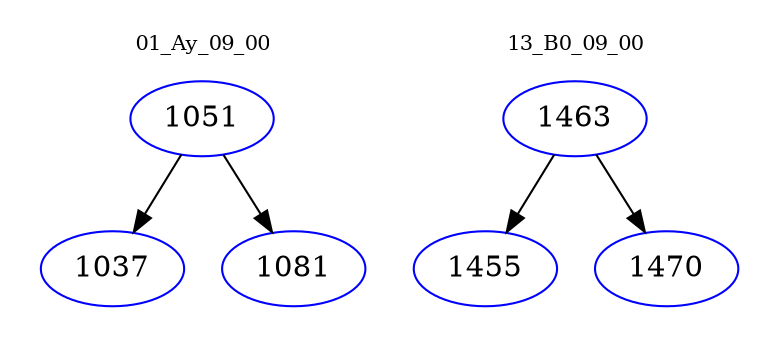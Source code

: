 digraph{
subgraph cluster_0 {
color = white
label = "01_Ay_09_00";
fontsize=10;
T0_1051 [label="1051", color="blue"]
T0_1051 -> T0_1037 [color="black"]
T0_1037 [label="1037", color="blue"]
T0_1051 -> T0_1081 [color="black"]
T0_1081 [label="1081", color="blue"]
}
subgraph cluster_1 {
color = white
label = "13_B0_09_00";
fontsize=10;
T1_1463 [label="1463", color="blue"]
T1_1463 -> T1_1455 [color="black"]
T1_1455 [label="1455", color="blue"]
T1_1463 -> T1_1470 [color="black"]
T1_1470 [label="1470", color="blue"]
}
}
